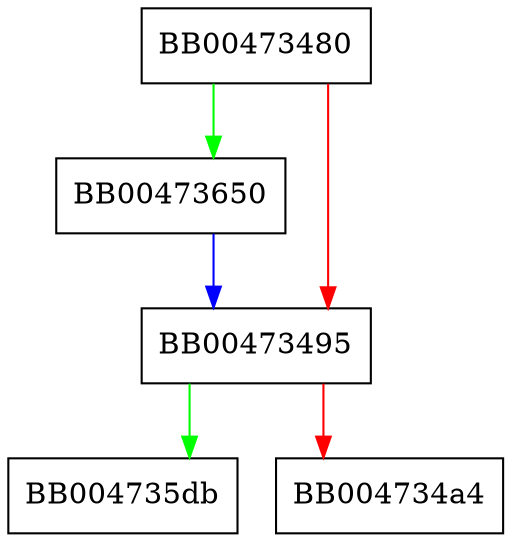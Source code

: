 digraph args_excert {
  node [shape="box"];
  graph [splines=ortho];
  BB00473480 -> BB00473650 [color="green"];
  BB00473480 -> BB00473495 [color="red"];
  BB00473495 -> BB004735db [color="green"];
  BB00473495 -> BB004734a4 [color="red"];
  BB00473650 -> BB00473495 [color="blue"];
}